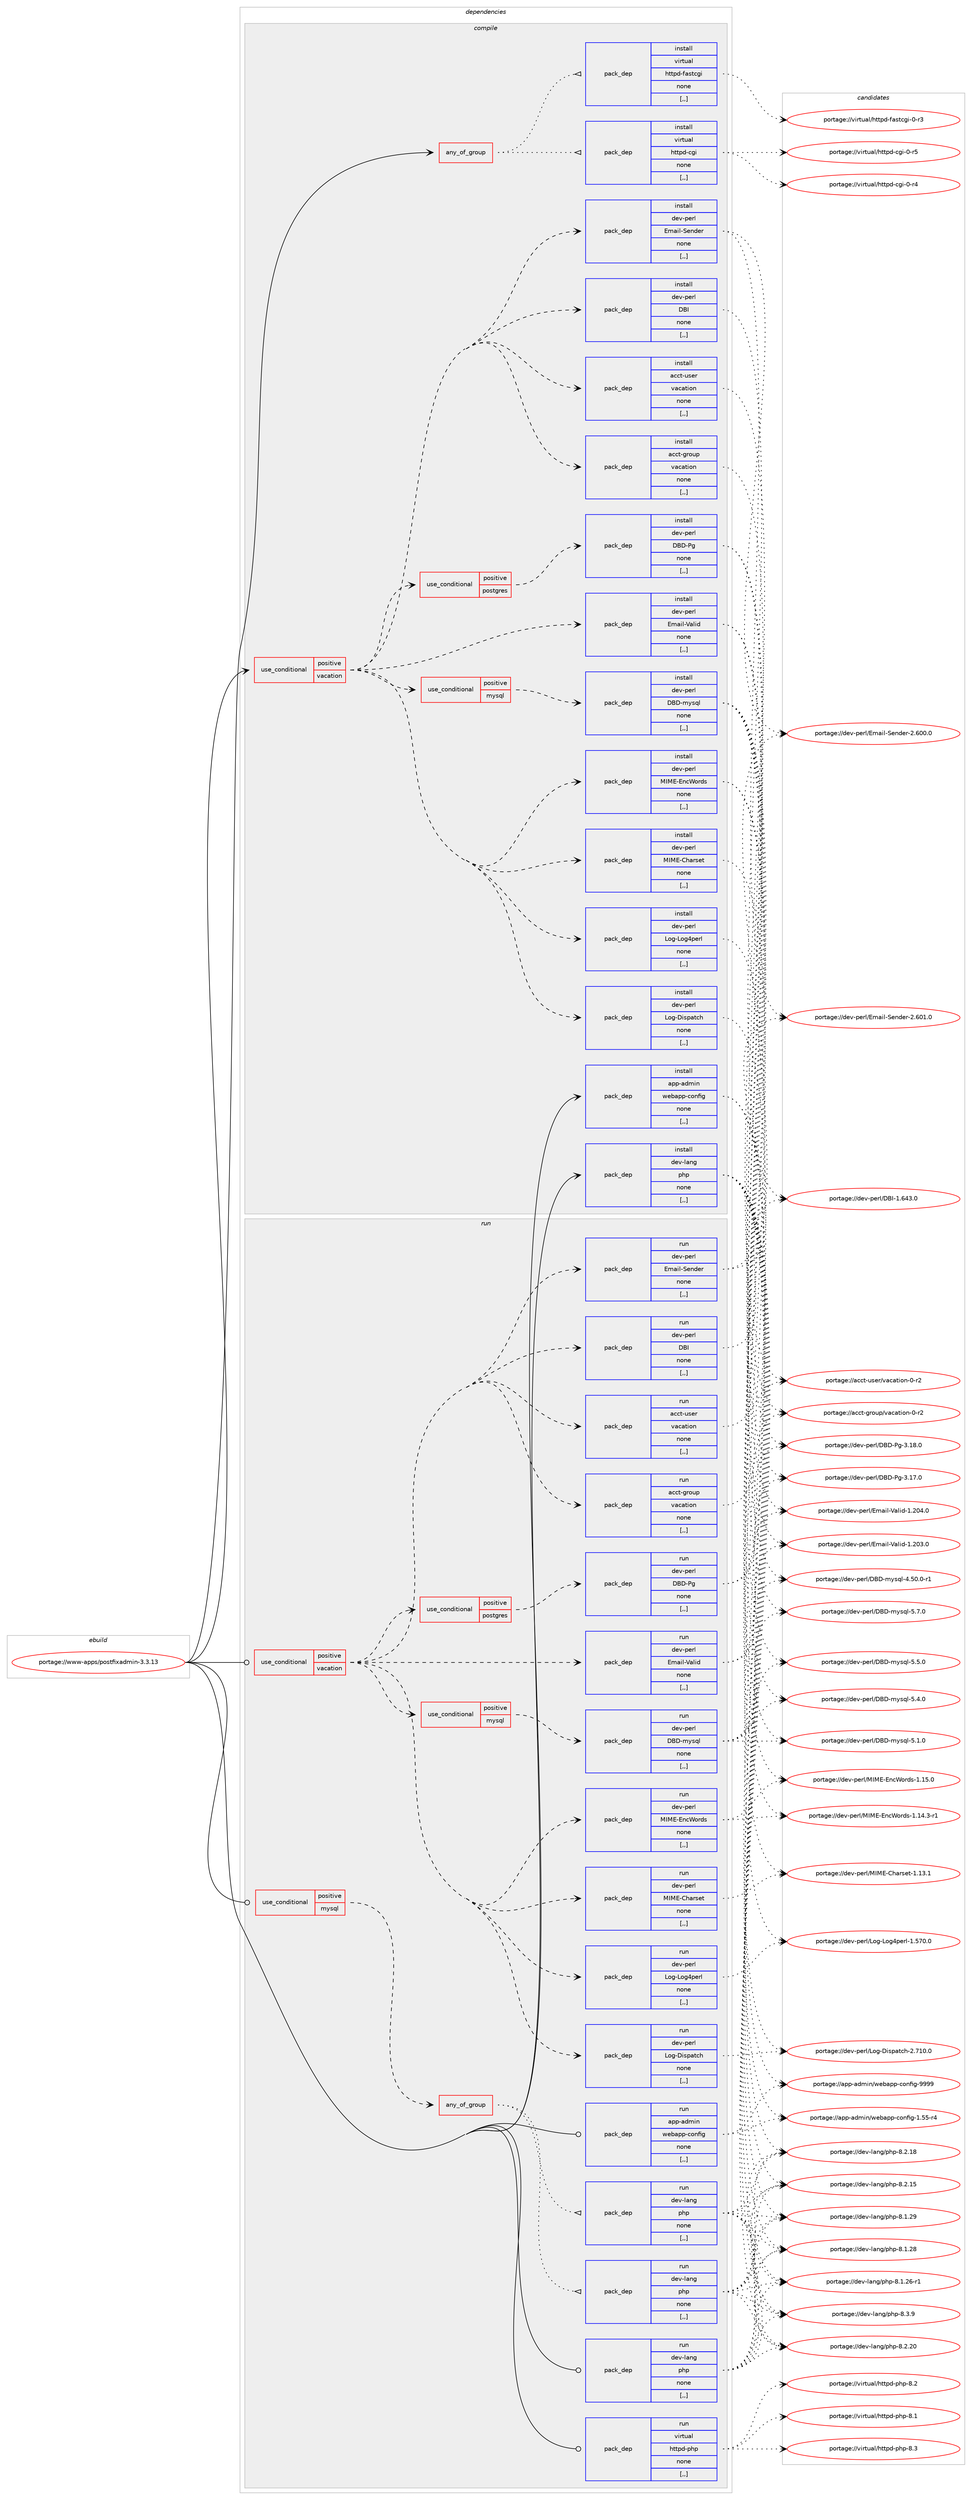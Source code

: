 digraph prolog {

# *************
# Graph options
# *************

newrank=true;
concentrate=true;
compound=true;
graph [rankdir=LR,fontname=Helvetica,fontsize=10,ranksep=1.5];#, ranksep=2.5, nodesep=0.2];
edge  [arrowhead=vee];
node  [fontname=Helvetica,fontsize=10];

# **********
# The ebuild
# **********

subgraph cluster_leftcol {
color=gray;
label=<<i>ebuild</i>>;
id [label="portage://www-apps/postfixadmin-3.3.13", color=red, width=4, href="../www-apps/postfixadmin-3.3.13.svg"];
}

# ****************
# The dependencies
# ****************

subgraph cluster_midcol {
color=gray;
label=<<i>dependencies</i>>;
subgraph cluster_compile {
fillcolor="#eeeeee";
style=filled;
label=<<i>compile</i>>;
subgraph any3081 {
dependency447887 [label=<<TABLE BORDER="0" CELLBORDER="1" CELLSPACING="0" CELLPADDING="4"><TR><TD CELLPADDING="10">any_of_group</TD></TR></TABLE>>, shape=none, color=red];subgraph pack325304 {
dependency447888 [label=<<TABLE BORDER="0" CELLBORDER="1" CELLSPACING="0" CELLPADDING="4" WIDTH="220"><TR><TD ROWSPAN="6" CELLPADDING="30">pack_dep</TD></TR><TR><TD WIDTH="110">install</TD></TR><TR><TD>virtual</TD></TR><TR><TD>httpd-cgi</TD></TR><TR><TD>none</TD></TR><TR><TD>[,,]</TD></TR></TABLE>>, shape=none, color=blue];
}
dependency447887:e -> dependency447888:w [weight=20,style="dotted",arrowhead="oinv"];
subgraph pack325305 {
dependency447889 [label=<<TABLE BORDER="0" CELLBORDER="1" CELLSPACING="0" CELLPADDING="4" WIDTH="220"><TR><TD ROWSPAN="6" CELLPADDING="30">pack_dep</TD></TR><TR><TD WIDTH="110">install</TD></TR><TR><TD>virtual</TD></TR><TR><TD>httpd-fastcgi</TD></TR><TR><TD>none</TD></TR><TR><TD>[,,]</TD></TR></TABLE>>, shape=none, color=blue];
}
dependency447887:e -> dependency447889:w [weight=20,style="dotted",arrowhead="oinv"];
}
id:e -> dependency447887:w [weight=20,style="solid",arrowhead="vee"];
subgraph cond119270 {
dependency447890 [label=<<TABLE BORDER="0" CELLBORDER="1" CELLSPACING="0" CELLPADDING="4"><TR><TD ROWSPAN="3" CELLPADDING="10">use_conditional</TD></TR><TR><TD>positive</TD></TR><TR><TD>vacation</TD></TR></TABLE>>, shape=none, color=red];
subgraph pack325306 {
dependency447891 [label=<<TABLE BORDER="0" CELLBORDER="1" CELLSPACING="0" CELLPADDING="4" WIDTH="220"><TR><TD ROWSPAN="6" CELLPADDING="30">pack_dep</TD></TR><TR><TD WIDTH="110">install</TD></TR><TR><TD>acct-group</TD></TR><TR><TD>vacation</TD></TR><TR><TD>none</TD></TR><TR><TD>[,,]</TD></TR></TABLE>>, shape=none, color=blue];
}
dependency447890:e -> dependency447891:w [weight=20,style="dashed",arrowhead="vee"];
subgraph pack325307 {
dependency447892 [label=<<TABLE BORDER="0" CELLBORDER="1" CELLSPACING="0" CELLPADDING="4" WIDTH="220"><TR><TD ROWSPAN="6" CELLPADDING="30">pack_dep</TD></TR><TR><TD WIDTH="110">install</TD></TR><TR><TD>acct-user</TD></TR><TR><TD>vacation</TD></TR><TR><TD>none</TD></TR><TR><TD>[,,]</TD></TR></TABLE>>, shape=none, color=blue];
}
dependency447890:e -> dependency447892:w [weight=20,style="dashed",arrowhead="vee"];
subgraph pack325308 {
dependency447893 [label=<<TABLE BORDER="0" CELLBORDER="1" CELLSPACING="0" CELLPADDING="4" WIDTH="220"><TR><TD ROWSPAN="6" CELLPADDING="30">pack_dep</TD></TR><TR><TD WIDTH="110">install</TD></TR><TR><TD>dev-perl</TD></TR><TR><TD>DBI</TD></TR><TR><TD>none</TD></TR><TR><TD>[,,]</TD></TR></TABLE>>, shape=none, color=blue];
}
dependency447890:e -> dependency447893:w [weight=20,style="dashed",arrowhead="vee"];
subgraph pack325309 {
dependency447894 [label=<<TABLE BORDER="0" CELLBORDER="1" CELLSPACING="0" CELLPADDING="4" WIDTH="220"><TR><TD ROWSPAN="6" CELLPADDING="30">pack_dep</TD></TR><TR><TD WIDTH="110">install</TD></TR><TR><TD>dev-perl</TD></TR><TR><TD>Email-Sender</TD></TR><TR><TD>none</TD></TR><TR><TD>[,,]</TD></TR></TABLE>>, shape=none, color=blue];
}
dependency447890:e -> dependency447894:w [weight=20,style="dashed",arrowhead="vee"];
subgraph pack325310 {
dependency447895 [label=<<TABLE BORDER="0" CELLBORDER="1" CELLSPACING="0" CELLPADDING="4" WIDTH="220"><TR><TD ROWSPAN="6" CELLPADDING="30">pack_dep</TD></TR><TR><TD WIDTH="110">install</TD></TR><TR><TD>dev-perl</TD></TR><TR><TD>Email-Valid</TD></TR><TR><TD>none</TD></TR><TR><TD>[,,]</TD></TR></TABLE>>, shape=none, color=blue];
}
dependency447890:e -> dependency447895:w [weight=20,style="dashed",arrowhead="vee"];
subgraph pack325311 {
dependency447896 [label=<<TABLE BORDER="0" CELLBORDER="1" CELLSPACING="0" CELLPADDING="4" WIDTH="220"><TR><TD ROWSPAN="6" CELLPADDING="30">pack_dep</TD></TR><TR><TD WIDTH="110">install</TD></TR><TR><TD>dev-perl</TD></TR><TR><TD>Log-Dispatch</TD></TR><TR><TD>none</TD></TR><TR><TD>[,,]</TD></TR></TABLE>>, shape=none, color=blue];
}
dependency447890:e -> dependency447896:w [weight=20,style="dashed",arrowhead="vee"];
subgraph pack325312 {
dependency447897 [label=<<TABLE BORDER="0" CELLBORDER="1" CELLSPACING="0" CELLPADDING="4" WIDTH="220"><TR><TD ROWSPAN="6" CELLPADDING="30">pack_dep</TD></TR><TR><TD WIDTH="110">install</TD></TR><TR><TD>dev-perl</TD></TR><TR><TD>Log-Log4perl</TD></TR><TR><TD>none</TD></TR><TR><TD>[,,]</TD></TR></TABLE>>, shape=none, color=blue];
}
dependency447890:e -> dependency447897:w [weight=20,style="dashed",arrowhead="vee"];
subgraph pack325313 {
dependency447898 [label=<<TABLE BORDER="0" CELLBORDER="1" CELLSPACING="0" CELLPADDING="4" WIDTH="220"><TR><TD ROWSPAN="6" CELLPADDING="30">pack_dep</TD></TR><TR><TD WIDTH="110">install</TD></TR><TR><TD>dev-perl</TD></TR><TR><TD>MIME-Charset</TD></TR><TR><TD>none</TD></TR><TR><TD>[,,]</TD></TR></TABLE>>, shape=none, color=blue];
}
dependency447890:e -> dependency447898:w [weight=20,style="dashed",arrowhead="vee"];
subgraph pack325314 {
dependency447899 [label=<<TABLE BORDER="0" CELLBORDER="1" CELLSPACING="0" CELLPADDING="4" WIDTH="220"><TR><TD ROWSPAN="6" CELLPADDING="30">pack_dep</TD></TR><TR><TD WIDTH="110">install</TD></TR><TR><TD>dev-perl</TD></TR><TR><TD>MIME-EncWords</TD></TR><TR><TD>none</TD></TR><TR><TD>[,,]</TD></TR></TABLE>>, shape=none, color=blue];
}
dependency447890:e -> dependency447899:w [weight=20,style="dashed",arrowhead="vee"];
subgraph cond119271 {
dependency447900 [label=<<TABLE BORDER="0" CELLBORDER="1" CELLSPACING="0" CELLPADDING="4"><TR><TD ROWSPAN="3" CELLPADDING="10">use_conditional</TD></TR><TR><TD>positive</TD></TR><TR><TD>mysql</TD></TR></TABLE>>, shape=none, color=red];
subgraph pack325315 {
dependency447901 [label=<<TABLE BORDER="0" CELLBORDER="1" CELLSPACING="0" CELLPADDING="4" WIDTH="220"><TR><TD ROWSPAN="6" CELLPADDING="30">pack_dep</TD></TR><TR><TD WIDTH="110">install</TD></TR><TR><TD>dev-perl</TD></TR><TR><TD>DBD-mysql</TD></TR><TR><TD>none</TD></TR><TR><TD>[,,]</TD></TR></TABLE>>, shape=none, color=blue];
}
dependency447900:e -> dependency447901:w [weight=20,style="dashed",arrowhead="vee"];
}
dependency447890:e -> dependency447900:w [weight=20,style="dashed",arrowhead="vee"];
subgraph cond119272 {
dependency447902 [label=<<TABLE BORDER="0" CELLBORDER="1" CELLSPACING="0" CELLPADDING="4"><TR><TD ROWSPAN="3" CELLPADDING="10">use_conditional</TD></TR><TR><TD>positive</TD></TR><TR><TD>postgres</TD></TR></TABLE>>, shape=none, color=red];
subgraph pack325316 {
dependency447903 [label=<<TABLE BORDER="0" CELLBORDER="1" CELLSPACING="0" CELLPADDING="4" WIDTH="220"><TR><TD ROWSPAN="6" CELLPADDING="30">pack_dep</TD></TR><TR><TD WIDTH="110">install</TD></TR><TR><TD>dev-perl</TD></TR><TR><TD>DBD-Pg</TD></TR><TR><TD>none</TD></TR><TR><TD>[,,]</TD></TR></TABLE>>, shape=none, color=blue];
}
dependency447902:e -> dependency447903:w [weight=20,style="dashed",arrowhead="vee"];
}
dependency447890:e -> dependency447902:w [weight=20,style="dashed",arrowhead="vee"];
}
id:e -> dependency447890:w [weight=20,style="solid",arrowhead="vee"];
subgraph pack325317 {
dependency447904 [label=<<TABLE BORDER="0" CELLBORDER="1" CELLSPACING="0" CELLPADDING="4" WIDTH="220"><TR><TD ROWSPAN="6" CELLPADDING="30">pack_dep</TD></TR><TR><TD WIDTH="110">install</TD></TR><TR><TD>app-admin</TD></TR><TR><TD>webapp-config</TD></TR><TR><TD>none</TD></TR><TR><TD>[,,]</TD></TR></TABLE>>, shape=none, color=blue];
}
id:e -> dependency447904:w [weight=20,style="solid",arrowhead="vee"];
subgraph pack325318 {
dependency447905 [label=<<TABLE BORDER="0" CELLBORDER="1" CELLSPACING="0" CELLPADDING="4" WIDTH="220"><TR><TD ROWSPAN="6" CELLPADDING="30">pack_dep</TD></TR><TR><TD WIDTH="110">install</TD></TR><TR><TD>dev-lang</TD></TR><TR><TD>php</TD></TR><TR><TD>none</TD></TR><TR><TD>[,,]</TD></TR></TABLE>>, shape=none, color=blue];
}
id:e -> dependency447905:w [weight=20,style="solid",arrowhead="vee"];
}
subgraph cluster_compileandrun {
fillcolor="#eeeeee";
style=filled;
label=<<i>compile and run</i>>;
}
subgraph cluster_run {
fillcolor="#eeeeee";
style=filled;
label=<<i>run</i>>;
subgraph cond119273 {
dependency447906 [label=<<TABLE BORDER="0" CELLBORDER="1" CELLSPACING="0" CELLPADDING="4"><TR><TD ROWSPAN="3" CELLPADDING="10">use_conditional</TD></TR><TR><TD>positive</TD></TR><TR><TD>mysql</TD></TR></TABLE>>, shape=none, color=red];
subgraph any3082 {
dependency447907 [label=<<TABLE BORDER="0" CELLBORDER="1" CELLSPACING="0" CELLPADDING="4"><TR><TD CELLPADDING="10">any_of_group</TD></TR></TABLE>>, shape=none, color=red];subgraph pack325319 {
dependency447908 [label=<<TABLE BORDER="0" CELLBORDER="1" CELLSPACING="0" CELLPADDING="4" WIDTH="220"><TR><TD ROWSPAN="6" CELLPADDING="30">pack_dep</TD></TR><TR><TD WIDTH="110">run</TD></TR><TR><TD>dev-lang</TD></TR><TR><TD>php</TD></TR><TR><TD>none</TD></TR><TR><TD>[,,]</TD></TR></TABLE>>, shape=none, color=blue];
}
dependency447907:e -> dependency447908:w [weight=20,style="dotted",arrowhead="oinv"];
subgraph pack325320 {
dependency447909 [label=<<TABLE BORDER="0" CELLBORDER="1" CELLSPACING="0" CELLPADDING="4" WIDTH="220"><TR><TD ROWSPAN="6" CELLPADDING="30">pack_dep</TD></TR><TR><TD WIDTH="110">run</TD></TR><TR><TD>dev-lang</TD></TR><TR><TD>php</TD></TR><TR><TD>none</TD></TR><TR><TD>[,,]</TD></TR></TABLE>>, shape=none, color=blue];
}
dependency447907:e -> dependency447909:w [weight=20,style="dotted",arrowhead="oinv"];
}
dependency447906:e -> dependency447907:w [weight=20,style="dashed",arrowhead="vee"];
}
id:e -> dependency447906:w [weight=20,style="solid",arrowhead="odot"];
subgraph cond119274 {
dependency447910 [label=<<TABLE BORDER="0" CELLBORDER="1" CELLSPACING="0" CELLPADDING="4"><TR><TD ROWSPAN="3" CELLPADDING="10">use_conditional</TD></TR><TR><TD>positive</TD></TR><TR><TD>vacation</TD></TR></TABLE>>, shape=none, color=red];
subgraph pack325321 {
dependency447911 [label=<<TABLE BORDER="0" CELLBORDER="1" CELLSPACING="0" CELLPADDING="4" WIDTH="220"><TR><TD ROWSPAN="6" CELLPADDING="30">pack_dep</TD></TR><TR><TD WIDTH="110">run</TD></TR><TR><TD>acct-group</TD></TR><TR><TD>vacation</TD></TR><TR><TD>none</TD></TR><TR><TD>[,,]</TD></TR></TABLE>>, shape=none, color=blue];
}
dependency447910:e -> dependency447911:w [weight=20,style="dashed",arrowhead="vee"];
subgraph pack325322 {
dependency447912 [label=<<TABLE BORDER="0" CELLBORDER="1" CELLSPACING="0" CELLPADDING="4" WIDTH="220"><TR><TD ROWSPAN="6" CELLPADDING="30">pack_dep</TD></TR><TR><TD WIDTH="110">run</TD></TR><TR><TD>acct-user</TD></TR><TR><TD>vacation</TD></TR><TR><TD>none</TD></TR><TR><TD>[,,]</TD></TR></TABLE>>, shape=none, color=blue];
}
dependency447910:e -> dependency447912:w [weight=20,style="dashed",arrowhead="vee"];
subgraph pack325323 {
dependency447913 [label=<<TABLE BORDER="0" CELLBORDER="1" CELLSPACING="0" CELLPADDING="4" WIDTH="220"><TR><TD ROWSPAN="6" CELLPADDING="30">pack_dep</TD></TR><TR><TD WIDTH="110">run</TD></TR><TR><TD>dev-perl</TD></TR><TR><TD>DBI</TD></TR><TR><TD>none</TD></TR><TR><TD>[,,]</TD></TR></TABLE>>, shape=none, color=blue];
}
dependency447910:e -> dependency447913:w [weight=20,style="dashed",arrowhead="vee"];
subgraph pack325324 {
dependency447914 [label=<<TABLE BORDER="0" CELLBORDER="1" CELLSPACING="0" CELLPADDING="4" WIDTH="220"><TR><TD ROWSPAN="6" CELLPADDING="30">pack_dep</TD></TR><TR><TD WIDTH="110">run</TD></TR><TR><TD>dev-perl</TD></TR><TR><TD>Email-Sender</TD></TR><TR><TD>none</TD></TR><TR><TD>[,,]</TD></TR></TABLE>>, shape=none, color=blue];
}
dependency447910:e -> dependency447914:w [weight=20,style="dashed",arrowhead="vee"];
subgraph pack325325 {
dependency447915 [label=<<TABLE BORDER="0" CELLBORDER="1" CELLSPACING="0" CELLPADDING="4" WIDTH="220"><TR><TD ROWSPAN="6" CELLPADDING="30">pack_dep</TD></TR><TR><TD WIDTH="110">run</TD></TR><TR><TD>dev-perl</TD></TR><TR><TD>Email-Valid</TD></TR><TR><TD>none</TD></TR><TR><TD>[,,]</TD></TR></TABLE>>, shape=none, color=blue];
}
dependency447910:e -> dependency447915:w [weight=20,style="dashed",arrowhead="vee"];
subgraph pack325326 {
dependency447916 [label=<<TABLE BORDER="0" CELLBORDER="1" CELLSPACING="0" CELLPADDING="4" WIDTH="220"><TR><TD ROWSPAN="6" CELLPADDING="30">pack_dep</TD></TR><TR><TD WIDTH="110">run</TD></TR><TR><TD>dev-perl</TD></TR><TR><TD>Log-Dispatch</TD></TR><TR><TD>none</TD></TR><TR><TD>[,,]</TD></TR></TABLE>>, shape=none, color=blue];
}
dependency447910:e -> dependency447916:w [weight=20,style="dashed",arrowhead="vee"];
subgraph pack325327 {
dependency447917 [label=<<TABLE BORDER="0" CELLBORDER="1" CELLSPACING="0" CELLPADDING="4" WIDTH="220"><TR><TD ROWSPAN="6" CELLPADDING="30">pack_dep</TD></TR><TR><TD WIDTH="110">run</TD></TR><TR><TD>dev-perl</TD></TR><TR><TD>Log-Log4perl</TD></TR><TR><TD>none</TD></TR><TR><TD>[,,]</TD></TR></TABLE>>, shape=none, color=blue];
}
dependency447910:e -> dependency447917:w [weight=20,style="dashed",arrowhead="vee"];
subgraph pack325328 {
dependency447918 [label=<<TABLE BORDER="0" CELLBORDER="1" CELLSPACING="0" CELLPADDING="4" WIDTH="220"><TR><TD ROWSPAN="6" CELLPADDING="30">pack_dep</TD></TR><TR><TD WIDTH="110">run</TD></TR><TR><TD>dev-perl</TD></TR><TR><TD>MIME-Charset</TD></TR><TR><TD>none</TD></TR><TR><TD>[,,]</TD></TR></TABLE>>, shape=none, color=blue];
}
dependency447910:e -> dependency447918:w [weight=20,style="dashed",arrowhead="vee"];
subgraph pack325329 {
dependency447919 [label=<<TABLE BORDER="0" CELLBORDER="1" CELLSPACING="0" CELLPADDING="4" WIDTH="220"><TR><TD ROWSPAN="6" CELLPADDING="30">pack_dep</TD></TR><TR><TD WIDTH="110">run</TD></TR><TR><TD>dev-perl</TD></TR><TR><TD>MIME-EncWords</TD></TR><TR><TD>none</TD></TR><TR><TD>[,,]</TD></TR></TABLE>>, shape=none, color=blue];
}
dependency447910:e -> dependency447919:w [weight=20,style="dashed",arrowhead="vee"];
subgraph cond119275 {
dependency447920 [label=<<TABLE BORDER="0" CELLBORDER="1" CELLSPACING="0" CELLPADDING="4"><TR><TD ROWSPAN="3" CELLPADDING="10">use_conditional</TD></TR><TR><TD>positive</TD></TR><TR><TD>mysql</TD></TR></TABLE>>, shape=none, color=red];
subgraph pack325330 {
dependency447921 [label=<<TABLE BORDER="0" CELLBORDER="1" CELLSPACING="0" CELLPADDING="4" WIDTH="220"><TR><TD ROWSPAN="6" CELLPADDING="30">pack_dep</TD></TR><TR><TD WIDTH="110">run</TD></TR><TR><TD>dev-perl</TD></TR><TR><TD>DBD-mysql</TD></TR><TR><TD>none</TD></TR><TR><TD>[,,]</TD></TR></TABLE>>, shape=none, color=blue];
}
dependency447920:e -> dependency447921:w [weight=20,style="dashed",arrowhead="vee"];
}
dependency447910:e -> dependency447920:w [weight=20,style="dashed",arrowhead="vee"];
subgraph cond119276 {
dependency447922 [label=<<TABLE BORDER="0" CELLBORDER="1" CELLSPACING="0" CELLPADDING="4"><TR><TD ROWSPAN="3" CELLPADDING="10">use_conditional</TD></TR><TR><TD>positive</TD></TR><TR><TD>postgres</TD></TR></TABLE>>, shape=none, color=red];
subgraph pack325331 {
dependency447923 [label=<<TABLE BORDER="0" CELLBORDER="1" CELLSPACING="0" CELLPADDING="4" WIDTH="220"><TR><TD ROWSPAN="6" CELLPADDING="30">pack_dep</TD></TR><TR><TD WIDTH="110">run</TD></TR><TR><TD>dev-perl</TD></TR><TR><TD>DBD-Pg</TD></TR><TR><TD>none</TD></TR><TR><TD>[,,]</TD></TR></TABLE>>, shape=none, color=blue];
}
dependency447922:e -> dependency447923:w [weight=20,style="dashed",arrowhead="vee"];
}
dependency447910:e -> dependency447922:w [weight=20,style="dashed",arrowhead="vee"];
}
id:e -> dependency447910:w [weight=20,style="solid",arrowhead="odot"];
subgraph pack325332 {
dependency447924 [label=<<TABLE BORDER="0" CELLBORDER="1" CELLSPACING="0" CELLPADDING="4" WIDTH="220"><TR><TD ROWSPAN="6" CELLPADDING="30">pack_dep</TD></TR><TR><TD WIDTH="110">run</TD></TR><TR><TD>app-admin</TD></TR><TR><TD>webapp-config</TD></TR><TR><TD>none</TD></TR><TR><TD>[,,]</TD></TR></TABLE>>, shape=none, color=blue];
}
id:e -> dependency447924:w [weight=20,style="solid",arrowhead="odot"];
subgraph pack325333 {
dependency447925 [label=<<TABLE BORDER="0" CELLBORDER="1" CELLSPACING="0" CELLPADDING="4" WIDTH="220"><TR><TD ROWSPAN="6" CELLPADDING="30">pack_dep</TD></TR><TR><TD WIDTH="110">run</TD></TR><TR><TD>dev-lang</TD></TR><TR><TD>php</TD></TR><TR><TD>none</TD></TR><TR><TD>[,,]</TD></TR></TABLE>>, shape=none, color=blue];
}
id:e -> dependency447925:w [weight=20,style="solid",arrowhead="odot"];
subgraph pack325334 {
dependency447926 [label=<<TABLE BORDER="0" CELLBORDER="1" CELLSPACING="0" CELLPADDING="4" WIDTH="220"><TR><TD ROWSPAN="6" CELLPADDING="30">pack_dep</TD></TR><TR><TD WIDTH="110">run</TD></TR><TR><TD>virtual</TD></TR><TR><TD>httpd-php</TD></TR><TR><TD>none</TD></TR><TR><TD>[,,]</TD></TR></TABLE>>, shape=none, color=blue];
}
id:e -> dependency447926:w [weight=20,style="solid",arrowhead="odot"];
}
}

# **************
# The candidates
# **************

subgraph cluster_choices {
rank=same;
color=gray;
label=<<i>candidates</i>>;

subgraph choice325304 {
color=black;
nodesep=1;
choice1181051141161179710847104116116112100459910310545484511453 [label="portage://virtual/httpd-cgi-0-r5", color=red, width=4,href="../virtual/httpd-cgi-0-r5.svg"];
choice1181051141161179710847104116116112100459910310545484511452 [label="portage://virtual/httpd-cgi-0-r4", color=red, width=4,href="../virtual/httpd-cgi-0-r4.svg"];
dependency447888:e -> choice1181051141161179710847104116116112100459910310545484511453:w [style=dotted,weight="100"];
dependency447888:e -> choice1181051141161179710847104116116112100459910310545484511452:w [style=dotted,weight="100"];
}
subgraph choice325305 {
color=black;
nodesep=1;
choice118105114116117971084710411611611210045102971151169910310545484511451 [label="portage://virtual/httpd-fastcgi-0-r3", color=red, width=4,href="../virtual/httpd-fastcgi-0-r3.svg"];
dependency447889:e -> choice118105114116117971084710411611611210045102971151169910310545484511451:w [style=dotted,weight="100"];
}
subgraph choice325306 {
color=black;
nodesep=1;
choice979999116451031141111171124711897999711610511111045484511450 [label="portage://acct-group/vacation-0-r2", color=red, width=4,href="../acct-group/vacation-0-r2.svg"];
dependency447891:e -> choice979999116451031141111171124711897999711610511111045484511450:w [style=dotted,weight="100"];
}
subgraph choice325307 {
color=black;
nodesep=1;
choice979999116451171151011144711897999711610511111045484511450 [label="portage://acct-user/vacation-0-r2", color=red, width=4,href="../acct-user/vacation-0-r2.svg"];
dependency447892:e -> choice979999116451171151011144711897999711610511111045484511450:w [style=dotted,weight="100"];
}
subgraph choice325308 {
color=black;
nodesep=1;
choice10010111845112101114108476866734549465452514648 [label="portage://dev-perl/DBI-1.643.0", color=red, width=4,href="../dev-perl/DBI-1.643.0.svg"];
dependency447893:e -> choice10010111845112101114108476866734549465452514648:w [style=dotted,weight="100"];
}
subgraph choice325309 {
color=black;
nodesep=1;
choice1001011184511210111410847691099710510845831011101001011144550465448494648 [label="portage://dev-perl/Email-Sender-2.601.0", color=red, width=4,href="../dev-perl/Email-Sender-2.601.0.svg"];
choice1001011184511210111410847691099710510845831011101001011144550465448484648 [label="portage://dev-perl/Email-Sender-2.600.0", color=red, width=4,href="../dev-perl/Email-Sender-2.600.0.svg"];
dependency447894:e -> choice1001011184511210111410847691099710510845831011101001011144550465448494648:w [style=dotted,weight="100"];
dependency447894:e -> choice1001011184511210111410847691099710510845831011101001011144550465448484648:w [style=dotted,weight="100"];
}
subgraph choice325310 {
color=black;
nodesep=1;
choice100101118451121011141084769109971051084586971081051004549465048524648 [label="portage://dev-perl/Email-Valid-1.204.0", color=red, width=4,href="../dev-perl/Email-Valid-1.204.0.svg"];
choice100101118451121011141084769109971051084586971081051004549465048514648 [label="portage://dev-perl/Email-Valid-1.203.0", color=red, width=4,href="../dev-perl/Email-Valid-1.203.0.svg"];
dependency447895:e -> choice100101118451121011141084769109971051084586971081051004549465048524648:w [style=dotted,weight="100"];
dependency447895:e -> choice100101118451121011141084769109971051084586971081051004549465048514648:w [style=dotted,weight="100"];
}
subgraph choice325311 {
color=black;
nodesep=1;
choice100101118451121011141084776111103456810511511297116991044550465549484648 [label="portage://dev-perl/Log-Dispatch-2.710.0", color=red, width=4,href="../dev-perl/Log-Dispatch-2.710.0.svg"];
dependency447896:e -> choice100101118451121011141084776111103456810511511297116991044550465549484648:w [style=dotted,weight="100"];
}
subgraph choice325312 {
color=black;
nodesep=1;
choice1001011184511210111410847761111034576111103521121011141084549465355484648 [label="portage://dev-perl/Log-Log4perl-1.570.0", color=red, width=4,href="../dev-perl/Log-Log4perl-1.570.0.svg"];
dependency447897:e -> choice1001011184511210111410847761111034576111103521121011141084549465355484648:w [style=dotted,weight="100"];
}
subgraph choice325313 {
color=black;
nodesep=1;
choice10010111845112101114108477773776945671049711411510111645494649514649 [label="portage://dev-perl/MIME-Charset-1.13.1", color=red, width=4,href="../dev-perl/MIME-Charset-1.13.1.svg"];
dependency447898:e -> choice10010111845112101114108477773776945671049711411510111645494649514649:w [style=dotted,weight="100"];
}
subgraph choice325314 {
color=black;
nodesep=1;
choice1001011184511210111410847777377694569110998711111410011545494649534648 [label="portage://dev-perl/MIME-EncWords-1.15.0", color=red, width=4,href="../dev-perl/MIME-EncWords-1.15.0.svg"];
choice10010111845112101114108477773776945691109987111114100115454946495246514511449 [label="portage://dev-perl/MIME-EncWords-1.14.3-r1", color=red, width=4,href="../dev-perl/MIME-EncWords-1.14.3-r1.svg"];
dependency447899:e -> choice1001011184511210111410847777377694569110998711111410011545494649534648:w [style=dotted,weight="100"];
dependency447899:e -> choice10010111845112101114108477773776945691109987111114100115454946495246514511449:w [style=dotted,weight="100"];
}
subgraph choice325315 {
color=black;
nodesep=1;
choice100101118451121011141084768666845109121115113108455346554648 [label="portage://dev-perl/DBD-mysql-5.7.0", color=red, width=4,href="../dev-perl/DBD-mysql-5.7.0.svg"];
choice100101118451121011141084768666845109121115113108455346534648 [label="portage://dev-perl/DBD-mysql-5.5.0", color=red, width=4,href="../dev-perl/DBD-mysql-5.5.0.svg"];
choice100101118451121011141084768666845109121115113108455346524648 [label="portage://dev-perl/DBD-mysql-5.4.0", color=red, width=4,href="../dev-perl/DBD-mysql-5.4.0.svg"];
choice100101118451121011141084768666845109121115113108455346494648 [label="portage://dev-perl/DBD-mysql-5.1.0", color=red, width=4,href="../dev-perl/DBD-mysql-5.1.0.svg"];
choice100101118451121011141084768666845109121115113108455246534846484511449 [label="portage://dev-perl/DBD-mysql-4.50.0-r1", color=red, width=4,href="../dev-perl/DBD-mysql-4.50.0-r1.svg"];
dependency447901:e -> choice100101118451121011141084768666845109121115113108455346554648:w [style=dotted,weight="100"];
dependency447901:e -> choice100101118451121011141084768666845109121115113108455346534648:w [style=dotted,weight="100"];
dependency447901:e -> choice100101118451121011141084768666845109121115113108455346524648:w [style=dotted,weight="100"];
dependency447901:e -> choice100101118451121011141084768666845109121115113108455346494648:w [style=dotted,weight="100"];
dependency447901:e -> choice100101118451121011141084768666845109121115113108455246534846484511449:w [style=dotted,weight="100"];
}
subgraph choice325316 {
color=black;
nodesep=1;
choice1001011184511210111410847686668458010345514649564648 [label="portage://dev-perl/DBD-Pg-3.18.0", color=red, width=4,href="../dev-perl/DBD-Pg-3.18.0.svg"];
choice1001011184511210111410847686668458010345514649554648 [label="portage://dev-perl/DBD-Pg-3.17.0", color=red, width=4,href="../dev-perl/DBD-Pg-3.17.0.svg"];
dependency447903:e -> choice1001011184511210111410847686668458010345514649564648:w [style=dotted,weight="100"];
dependency447903:e -> choice1001011184511210111410847686668458010345514649554648:w [style=dotted,weight="100"];
}
subgraph choice325317 {
color=black;
nodesep=1;
choice97112112459710010910511047119101989711211245991111101021051034557575757 [label="portage://app-admin/webapp-config-9999", color=red, width=4,href="../app-admin/webapp-config-9999.svg"];
choice971121124597100109105110471191019897112112459911111010210510345494653534511452 [label="portage://app-admin/webapp-config-1.55-r4", color=red, width=4,href="../app-admin/webapp-config-1.55-r4.svg"];
dependency447904:e -> choice97112112459710010910511047119101989711211245991111101021051034557575757:w [style=dotted,weight="100"];
dependency447904:e -> choice971121124597100109105110471191019897112112459911111010210510345494653534511452:w [style=dotted,weight="100"];
}
subgraph choice325318 {
color=black;
nodesep=1;
choice100101118451089711010347112104112455646514657 [label="portage://dev-lang/php-8.3.9", color=red, width=4,href="../dev-lang/php-8.3.9.svg"];
choice10010111845108971101034711210411245564650465048 [label="portage://dev-lang/php-8.2.20", color=red, width=4,href="../dev-lang/php-8.2.20.svg"];
choice10010111845108971101034711210411245564650464956 [label="portage://dev-lang/php-8.2.18", color=red, width=4,href="../dev-lang/php-8.2.18.svg"];
choice10010111845108971101034711210411245564650464953 [label="portage://dev-lang/php-8.2.15", color=red, width=4,href="../dev-lang/php-8.2.15.svg"];
choice10010111845108971101034711210411245564649465057 [label="portage://dev-lang/php-8.1.29", color=red, width=4,href="../dev-lang/php-8.1.29.svg"];
choice10010111845108971101034711210411245564649465056 [label="portage://dev-lang/php-8.1.28", color=red, width=4,href="../dev-lang/php-8.1.28.svg"];
choice100101118451089711010347112104112455646494650544511449 [label="portage://dev-lang/php-8.1.26-r1", color=red, width=4,href="../dev-lang/php-8.1.26-r1.svg"];
dependency447905:e -> choice100101118451089711010347112104112455646514657:w [style=dotted,weight="100"];
dependency447905:e -> choice10010111845108971101034711210411245564650465048:w [style=dotted,weight="100"];
dependency447905:e -> choice10010111845108971101034711210411245564650464956:w [style=dotted,weight="100"];
dependency447905:e -> choice10010111845108971101034711210411245564650464953:w [style=dotted,weight="100"];
dependency447905:e -> choice10010111845108971101034711210411245564649465057:w [style=dotted,weight="100"];
dependency447905:e -> choice10010111845108971101034711210411245564649465056:w [style=dotted,weight="100"];
dependency447905:e -> choice100101118451089711010347112104112455646494650544511449:w [style=dotted,weight="100"];
}
subgraph choice325319 {
color=black;
nodesep=1;
choice100101118451089711010347112104112455646514657 [label="portage://dev-lang/php-8.3.9", color=red, width=4,href="../dev-lang/php-8.3.9.svg"];
choice10010111845108971101034711210411245564650465048 [label="portage://dev-lang/php-8.2.20", color=red, width=4,href="../dev-lang/php-8.2.20.svg"];
choice10010111845108971101034711210411245564650464956 [label="portage://dev-lang/php-8.2.18", color=red, width=4,href="../dev-lang/php-8.2.18.svg"];
choice10010111845108971101034711210411245564650464953 [label="portage://dev-lang/php-8.2.15", color=red, width=4,href="../dev-lang/php-8.2.15.svg"];
choice10010111845108971101034711210411245564649465057 [label="portage://dev-lang/php-8.1.29", color=red, width=4,href="../dev-lang/php-8.1.29.svg"];
choice10010111845108971101034711210411245564649465056 [label="portage://dev-lang/php-8.1.28", color=red, width=4,href="../dev-lang/php-8.1.28.svg"];
choice100101118451089711010347112104112455646494650544511449 [label="portage://dev-lang/php-8.1.26-r1", color=red, width=4,href="../dev-lang/php-8.1.26-r1.svg"];
dependency447908:e -> choice100101118451089711010347112104112455646514657:w [style=dotted,weight="100"];
dependency447908:e -> choice10010111845108971101034711210411245564650465048:w [style=dotted,weight="100"];
dependency447908:e -> choice10010111845108971101034711210411245564650464956:w [style=dotted,weight="100"];
dependency447908:e -> choice10010111845108971101034711210411245564650464953:w [style=dotted,weight="100"];
dependency447908:e -> choice10010111845108971101034711210411245564649465057:w [style=dotted,weight="100"];
dependency447908:e -> choice10010111845108971101034711210411245564649465056:w [style=dotted,weight="100"];
dependency447908:e -> choice100101118451089711010347112104112455646494650544511449:w [style=dotted,weight="100"];
}
subgraph choice325320 {
color=black;
nodesep=1;
choice100101118451089711010347112104112455646514657 [label="portage://dev-lang/php-8.3.9", color=red, width=4,href="../dev-lang/php-8.3.9.svg"];
choice10010111845108971101034711210411245564650465048 [label="portage://dev-lang/php-8.2.20", color=red, width=4,href="../dev-lang/php-8.2.20.svg"];
choice10010111845108971101034711210411245564650464956 [label="portage://dev-lang/php-8.2.18", color=red, width=4,href="../dev-lang/php-8.2.18.svg"];
choice10010111845108971101034711210411245564650464953 [label="portage://dev-lang/php-8.2.15", color=red, width=4,href="../dev-lang/php-8.2.15.svg"];
choice10010111845108971101034711210411245564649465057 [label="portage://dev-lang/php-8.1.29", color=red, width=4,href="../dev-lang/php-8.1.29.svg"];
choice10010111845108971101034711210411245564649465056 [label="portage://dev-lang/php-8.1.28", color=red, width=4,href="../dev-lang/php-8.1.28.svg"];
choice100101118451089711010347112104112455646494650544511449 [label="portage://dev-lang/php-8.1.26-r1", color=red, width=4,href="../dev-lang/php-8.1.26-r1.svg"];
dependency447909:e -> choice100101118451089711010347112104112455646514657:w [style=dotted,weight="100"];
dependency447909:e -> choice10010111845108971101034711210411245564650465048:w [style=dotted,weight="100"];
dependency447909:e -> choice10010111845108971101034711210411245564650464956:w [style=dotted,weight="100"];
dependency447909:e -> choice10010111845108971101034711210411245564650464953:w [style=dotted,weight="100"];
dependency447909:e -> choice10010111845108971101034711210411245564649465057:w [style=dotted,weight="100"];
dependency447909:e -> choice10010111845108971101034711210411245564649465056:w [style=dotted,weight="100"];
dependency447909:e -> choice100101118451089711010347112104112455646494650544511449:w [style=dotted,weight="100"];
}
subgraph choice325321 {
color=black;
nodesep=1;
choice979999116451031141111171124711897999711610511111045484511450 [label="portage://acct-group/vacation-0-r2", color=red, width=4,href="../acct-group/vacation-0-r2.svg"];
dependency447911:e -> choice979999116451031141111171124711897999711610511111045484511450:w [style=dotted,weight="100"];
}
subgraph choice325322 {
color=black;
nodesep=1;
choice979999116451171151011144711897999711610511111045484511450 [label="portage://acct-user/vacation-0-r2", color=red, width=4,href="../acct-user/vacation-0-r2.svg"];
dependency447912:e -> choice979999116451171151011144711897999711610511111045484511450:w [style=dotted,weight="100"];
}
subgraph choice325323 {
color=black;
nodesep=1;
choice10010111845112101114108476866734549465452514648 [label="portage://dev-perl/DBI-1.643.0", color=red, width=4,href="../dev-perl/DBI-1.643.0.svg"];
dependency447913:e -> choice10010111845112101114108476866734549465452514648:w [style=dotted,weight="100"];
}
subgraph choice325324 {
color=black;
nodesep=1;
choice1001011184511210111410847691099710510845831011101001011144550465448494648 [label="portage://dev-perl/Email-Sender-2.601.0", color=red, width=4,href="../dev-perl/Email-Sender-2.601.0.svg"];
choice1001011184511210111410847691099710510845831011101001011144550465448484648 [label="portage://dev-perl/Email-Sender-2.600.0", color=red, width=4,href="../dev-perl/Email-Sender-2.600.0.svg"];
dependency447914:e -> choice1001011184511210111410847691099710510845831011101001011144550465448494648:w [style=dotted,weight="100"];
dependency447914:e -> choice1001011184511210111410847691099710510845831011101001011144550465448484648:w [style=dotted,weight="100"];
}
subgraph choice325325 {
color=black;
nodesep=1;
choice100101118451121011141084769109971051084586971081051004549465048524648 [label="portage://dev-perl/Email-Valid-1.204.0", color=red, width=4,href="../dev-perl/Email-Valid-1.204.0.svg"];
choice100101118451121011141084769109971051084586971081051004549465048514648 [label="portage://dev-perl/Email-Valid-1.203.0", color=red, width=4,href="../dev-perl/Email-Valid-1.203.0.svg"];
dependency447915:e -> choice100101118451121011141084769109971051084586971081051004549465048524648:w [style=dotted,weight="100"];
dependency447915:e -> choice100101118451121011141084769109971051084586971081051004549465048514648:w [style=dotted,weight="100"];
}
subgraph choice325326 {
color=black;
nodesep=1;
choice100101118451121011141084776111103456810511511297116991044550465549484648 [label="portage://dev-perl/Log-Dispatch-2.710.0", color=red, width=4,href="../dev-perl/Log-Dispatch-2.710.0.svg"];
dependency447916:e -> choice100101118451121011141084776111103456810511511297116991044550465549484648:w [style=dotted,weight="100"];
}
subgraph choice325327 {
color=black;
nodesep=1;
choice1001011184511210111410847761111034576111103521121011141084549465355484648 [label="portage://dev-perl/Log-Log4perl-1.570.0", color=red, width=4,href="../dev-perl/Log-Log4perl-1.570.0.svg"];
dependency447917:e -> choice1001011184511210111410847761111034576111103521121011141084549465355484648:w [style=dotted,weight="100"];
}
subgraph choice325328 {
color=black;
nodesep=1;
choice10010111845112101114108477773776945671049711411510111645494649514649 [label="portage://dev-perl/MIME-Charset-1.13.1", color=red, width=4,href="../dev-perl/MIME-Charset-1.13.1.svg"];
dependency447918:e -> choice10010111845112101114108477773776945671049711411510111645494649514649:w [style=dotted,weight="100"];
}
subgraph choice325329 {
color=black;
nodesep=1;
choice1001011184511210111410847777377694569110998711111410011545494649534648 [label="portage://dev-perl/MIME-EncWords-1.15.0", color=red, width=4,href="../dev-perl/MIME-EncWords-1.15.0.svg"];
choice10010111845112101114108477773776945691109987111114100115454946495246514511449 [label="portage://dev-perl/MIME-EncWords-1.14.3-r1", color=red, width=4,href="../dev-perl/MIME-EncWords-1.14.3-r1.svg"];
dependency447919:e -> choice1001011184511210111410847777377694569110998711111410011545494649534648:w [style=dotted,weight="100"];
dependency447919:e -> choice10010111845112101114108477773776945691109987111114100115454946495246514511449:w [style=dotted,weight="100"];
}
subgraph choice325330 {
color=black;
nodesep=1;
choice100101118451121011141084768666845109121115113108455346554648 [label="portage://dev-perl/DBD-mysql-5.7.0", color=red, width=4,href="../dev-perl/DBD-mysql-5.7.0.svg"];
choice100101118451121011141084768666845109121115113108455346534648 [label="portage://dev-perl/DBD-mysql-5.5.0", color=red, width=4,href="../dev-perl/DBD-mysql-5.5.0.svg"];
choice100101118451121011141084768666845109121115113108455346524648 [label="portage://dev-perl/DBD-mysql-5.4.0", color=red, width=4,href="../dev-perl/DBD-mysql-5.4.0.svg"];
choice100101118451121011141084768666845109121115113108455346494648 [label="portage://dev-perl/DBD-mysql-5.1.0", color=red, width=4,href="../dev-perl/DBD-mysql-5.1.0.svg"];
choice100101118451121011141084768666845109121115113108455246534846484511449 [label="portage://dev-perl/DBD-mysql-4.50.0-r1", color=red, width=4,href="../dev-perl/DBD-mysql-4.50.0-r1.svg"];
dependency447921:e -> choice100101118451121011141084768666845109121115113108455346554648:w [style=dotted,weight="100"];
dependency447921:e -> choice100101118451121011141084768666845109121115113108455346534648:w [style=dotted,weight="100"];
dependency447921:e -> choice100101118451121011141084768666845109121115113108455346524648:w [style=dotted,weight="100"];
dependency447921:e -> choice100101118451121011141084768666845109121115113108455346494648:w [style=dotted,weight="100"];
dependency447921:e -> choice100101118451121011141084768666845109121115113108455246534846484511449:w [style=dotted,weight="100"];
}
subgraph choice325331 {
color=black;
nodesep=1;
choice1001011184511210111410847686668458010345514649564648 [label="portage://dev-perl/DBD-Pg-3.18.0", color=red, width=4,href="../dev-perl/DBD-Pg-3.18.0.svg"];
choice1001011184511210111410847686668458010345514649554648 [label="portage://dev-perl/DBD-Pg-3.17.0", color=red, width=4,href="../dev-perl/DBD-Pg-3.17.0.svg"];
dependency447923:e -> choice1001011184511210111410847686668458010345514649564648:w [style=dotted,weight="100"];
dependency447923:e -> choice1001011184511210111410847686668458010345514649554648:w [style=dotted,weight="100"];
}
subgraph choice325332 {
color=black;
nodesep=1;
choice97112112459710010910511047119101989711211245991111101021051034557575757 [label="portage://app-admin/webapp-config-9999", color=red, width=4,href="../app-admin/webapp-config-9999.svg"];
choice971121124597100109105110471191019897112112459911111010210510345494653534511452 [label="portage://app-admin/webapp-config-1.55-r4", color=red, width=4,href="../app-admin/webapp-config-1.55-r4.svg"];
dependency447924:e -> choice97112112459710010910511047119101989711211245991111101021051034557575757:w [style=dotted,weight="100"];
dependency447924:e -> choice971121124597100109105110471191019897112112459911111010210510345494653534511452:w [style=dotted,weight="100"];
}
subgraph choice325333 {
color=black;
nodesep=1;
choice100101118451089711010347112104112455646514657 [label="portage://dev-lang/php-8.3.9", color=red, width=4,href="../dev-lang/php-8.3.9.svg"];
choice10010111845108971101034711210411245564650465048 [label="portage://dev-lang/php-8.2.20", color=red, width=4,href="../dev-lang/php-8.2.20.svg"];
choice10010111845108971101034711210411245564650464956 [label="portage://dev-lang/php-8.2.18", color=red, width=4,href="../dev-lang/php-8.2.18.svg"];
choice10010111845108971101034711210411245564650464953 [label="portage://dev-lang/php-8.2.15", color=red, width=4,href="../dev-lang/php-8.2.15.svg"];
choice10010111845108971101034711210411245564649465057 [label="portage://dev-lang/php-8.1.29", color=red, width=4,href="../dev-lang/php-8.1.29.svg"];
choice10010111845108971101034711210411245564649465056 [label="portage://dev-lang/php-8.1.28", color=red, width=4,href="../dev-lang/php-8.1.28.svg"];
choice100101118451089711010347112104112455646494650544511449 [label="portage://dev-lang/php-8.1.26-r1", color=red, width=4,href="../dev-lang/php-8.1.26-r1.svg"];
dependency447925:e -> choice100101118451089711010347112104112455646514657:w [style=dotted,weight="100"];
dependency447925:e -> choice10010111845108971101034711210411245564650465048:w [style=dotted,weight="100"];
dependency447925:e -> choice10010111845108971101034711210411245564650464956:w [style=dotted,weight="100"];
dependency447925:e -> choice10010111845108971101034711210411245564650464953:w [style=dotted,weight="100"];
dependency447925:e -> choice10010111845108971101034711210411245564649465057:w [style=dotted,weight="100"];
dependency447925:e -> choice10010111845108971101034711210411245564649465056:w [style=dotted,weight="100"];
dependency447925:e -> choice100101118451089711010347112104112455646494650544511449:w [style=dotted,weight="100"];
}
subgraph choice325334 {
color=black;
nodesep=1;
choice11810511411611797108471041161161121004511210411245564651 [label="portage://virtual/httpd-php-8.3", color=red, width=4,href="../virtual/httpd-php-8.3.svg"];
choice11810511411611797108471041161161121004511210411245564650 [label="portage://virtual/httpd-php-8.2", color=red, width=4,href="../virtual/httpd-php-8.2.svg"];
choice11810511411611797108471041161161121004511210411245564649 [label="portage://virtual/httpd-php-8.1", color=red, width=4,href="../virtual/httpd-php-8.1.svg"];
dependency447926:e -> choice11810511411611797108471041161161121004511210411245564651:w [style=dotted,weight="100"];
dependency447926:e -> choice11810511411611797108471041161161121004511210411245564650:w [style=dotted,weight="100"];
dependency447926:e -> choice11810511411611797108471041161161121004511210411245564649:w [style=dotted,weight="100"];
}
}

}
